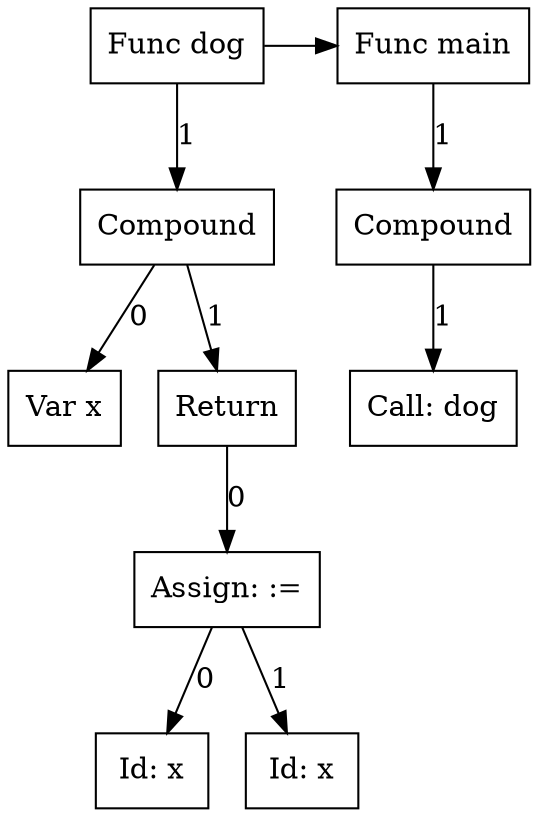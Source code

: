 digraph G {
node6 [label="Func dog"; shape=box];
subgraph childNames_6 {
rankdir="LR"; rank="same"; ordering=out
node5 [label="Compound"; shape=box];
}

subgraph childPtrs_6 {
rankdir="TB";
node6 -> node5 [label="1"];
}

subgraph childNames_5 {
rankdir="LR"; rank="same"; ordering=out
node0 [label="Var x"; shape=box];
node4 [label="Return"; shape=box];
}

subgraph childPtrs_5 {
rankdir="TB";
node5 -> node0 [label="0"];
node5 -> node4 [label="1"];
}

subgraph childNames_4 {
rankdir="LR"; rank="same"; ordering=out
node3 [label="Assign: :="; shape=box];
}

subgraph childPtrs_4 {
rankdir="TB";
node4 -> node3 [label="0"];
}

subgraph childNames_3 {
rankdir="LR"; rank="same"; ordering=out
node1 [label="Id: x"; shape=box];
node2 [label="Id: x"; shape=box];
}

subgraph childPtrs_3 {
rankdir="TB";
node3 -> node1 [label="0"];
node3 -> node2 [label="1"];
}

subgraph SibNames_6 {
rankdir="LR"; rank="same";
node6 [label="Func dog"; shape=box];
node9 [label="Func main"; shape=box];
}

subgraph SibPtrs_6 {
rankdir="LR";
node6 -> node9;
}

subgraph childNames_9 {
rankdir="LR"; rank="same"; ordering=out
node8 [label="Compound"; shape=box];
}

subgraph childPtrs_9 {
rankdir="TB";
node9 -> node8 [label="1"];
}

subgraph childNames_8 {
rankdir="LR"; rank="same"; ordering=out
node7 [label="Call: dog"; shape=box];
}

subgraph childPtrs_8 {
rankdir="TB";
node8 -> node7 [label="1"];
}

}
